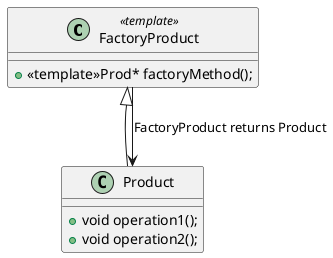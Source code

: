 @startuml
Class FactoryProduct <<template>>{
  +<<template>>Prod* factoryMethod();
}
Class Product{
  +void operation1();
  +void operation2();
}

FactoryProduct <|-- Product
FactoryProduct --> Product : FactoryProduct returns Product
@enduml
